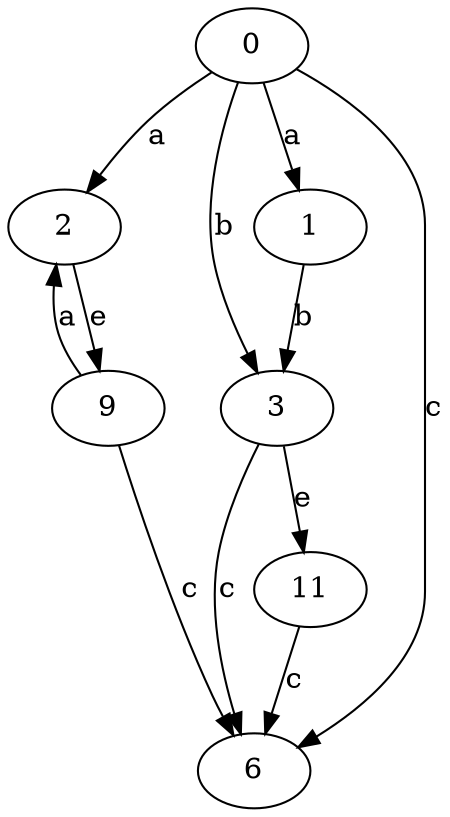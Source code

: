 strict digraph  {
1;
2;
3;
6;
0;
9;
11;
1 -> 3  [label=b];
2 -> 9  [label=e];
3 -> 6  [label=c];
3 -> 11  [label=e];
0 -> 1  [label=a];
0 -> 2  [label=a];
0 -> 3  [label=b];
0 -> 6  [label=c];
9 -> 2  [label=a];
9 -> 6  [label=c];
11 -> 6  [label=c];
}
